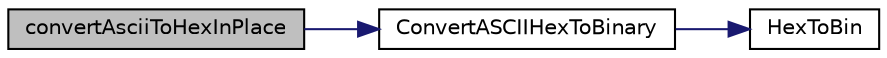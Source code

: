 digraph "convertAsciiToHexInPlace"
{
  edge [fontname="Helvetica",fontsize="10",labelfontname="Helvetica",labelfontsize="10"];
  node [fontname="Helvetica",fontsize="10",shape=record];
  rankdir="LR";
  Node1 [label="convertAsciiToHexInPlace",height=0.2,width=0.4,color="black", fillcolor="grey75", style="filled", fontcolor="black"];
  Node1 -> Node2 [color="midnightblue",fontsize="10",style="solid",fontname="Helvetica"];
  Node2 [label="ConvertASCIIHexToBinary",height=0.2,width=0.4,color="black", fillcolor="white", style="filled",URL="$_w_f_console_msgs_8h.html#a7ed21975c6fb197a34e2082fc5a3ffa4"];
  Node2 -> Node3 [color="midnightblue",fontsize="10",style="solid",fontname="Helvetica"];
  Node3 [label="HexToBin",height=0.2,width=0.4,color="black", fillcolor="white", style="filled",URL="$_w_f_console_msgs_8c.html#a3c9bf3b914ab3a3063ed2378d919dcde"];
}
